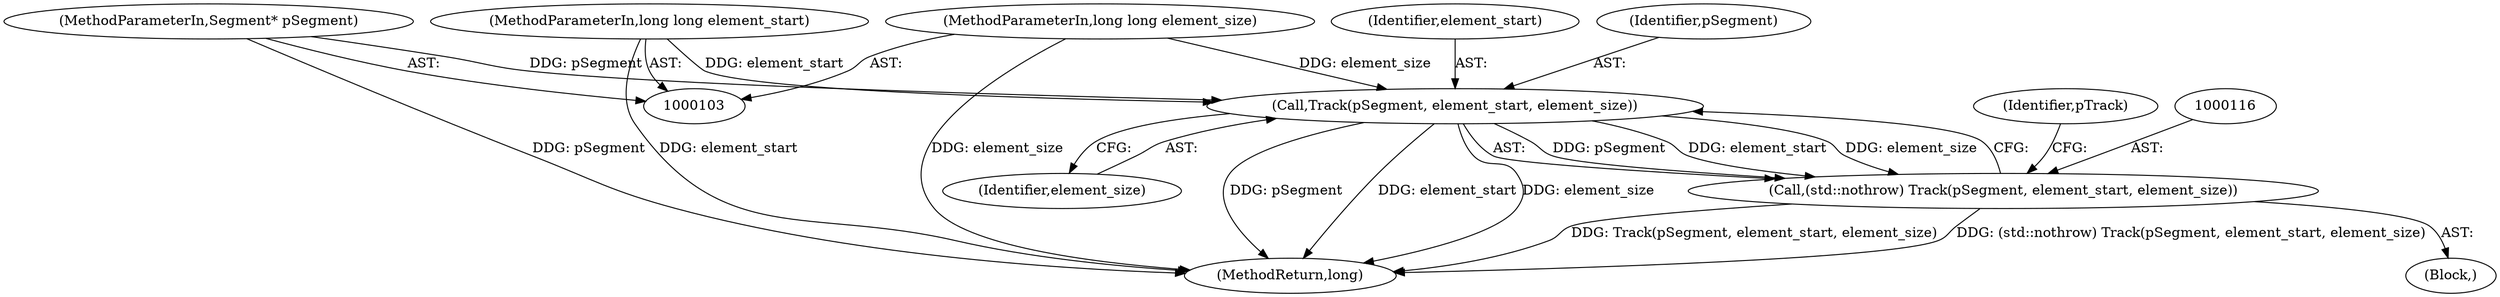 digraph "0_Android_04839626ed859623901ebd3a5fd483982186b59d_234@pointer" {
"1000117" [label="(Call,Track(pSegment, element_start, element_size))"];
"1000104" [label="(MethodParameterIn,Segment* pSegment)"];
"1000106" [label="(MethodParameterIn,long long element_start)"];
"1000107" [label="(MethodParameterIn,long long element_size)"];
"1000115" [label="(Call,(std::nothrow) Track(pSegment, element_start, element_size))"];
"1000115" [label="(Call,(std::nothrow) Track(pSegment, element_start, element_size))"];
"1000104" [label="(MethodParameterIn,Segment* pSegment)"];
"1000117" [label="(Call,Track(pSegment, element_start, element_size))"];
"1000107" [label="(MethodParameterIn,long long element_size)"];
"1000109" [label="(Block,)"];
"1000120" [label="(Identifier,element_size)"];
"1000106" [label="(MethodParameterIn,long long element_start)"];
"1000119" [label="(Identifier,element_start)"];
"1000118" [label="(Identifier,pSegment)"];
"1000123" [label="(Identifier,pTrack)"];
"1000147" [label="(MethodReturn,long)"];
"1000117" -> "1000115"  [label="AST: "];
"1000117" -> "1000120"  [label="CFG: "];
"1000118" -> "1000117"  [label="AST: "];
"1000119" -> "1000117"  [label="AST: "];
"1000120" -> "1000117"  [label="AST: "];
"1000115" -> "1000117"  [label="CFG: "];
"1000117" -> "1000147"  [label="DDG: pSegment"];
"1000117" -> "1000147"  [label="DDG: element_start"];
"1000117" -> "1000147"  [label="DDG: element_size"];
"1000117" -> "1000115"  [label="DDG: pSegment"];
"1000117" -> "1000115"  [label="DDG: element_start"];
"1000117" -> "1000115"  [label="DDG: element_size"];
"1000104" -> "1000117"  [label="DDG: pSegment"];
"1000106" -> "1000117"  [label="DDG: element_start"];
"1000107" -> "1000117"  [label="DDG: element_size"];
"1000104" -> "1000103"  [label="AST: "];
"1000104" -> "1000147"  [label="DDG: pSegment"];
"1000106" -> "1000103"  [label="AST: "];
"1000106" -> "1000147"  [label="DDG: element_start"];
"1000107" -> "1000103"  [label="AST: "];
"1000107" -> "1000147"  [label="DDG: element_size"];
"1000115" -> "1000109"  [label="AST: "];
"1000116" -> "1000115"  [label="AST: "];
"1000123" -> "1000115"  [label="CFG: "];
"1000115" -> "1000147"  [label="DDG: Track(pSegment, element_start, element_size)"];
"1000115" -> "1000147"  [label="DDG: (std::nothrow) Track(pSegment, element_start, element_size)"];
}
